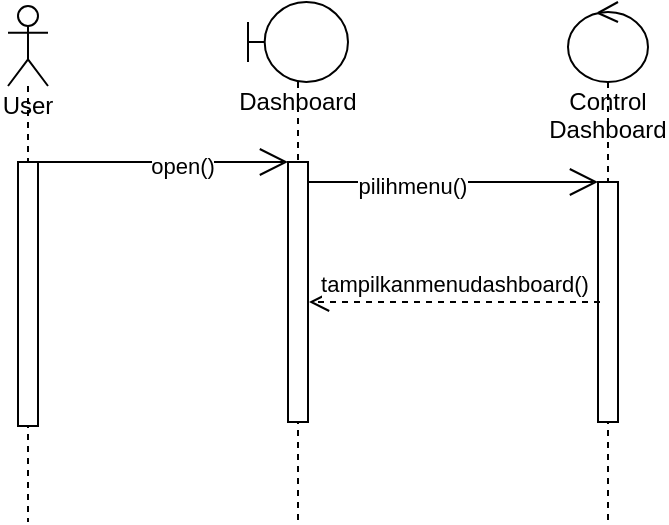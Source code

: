 <mxfile version="20.5.3" type="device"><diagram id="kgpKYQtTHZ0yAKxKKP6v" name="Page-1"><mxGraphModel dx="868" dy="425" grid="1" gridSize="10" guides="1" tooltips="1" connect="1" arrows="1" fold="1" page="1" pageScale="1" pageWidth="850" pageHeight="1100" math="0" shadow="0"><root><mxCell id="0"/><mxCell id="1" parent="0"/><mxCell id="w7BgeRweg68IXiRD4XFz-1" value="User" style="shape=umlLifeline;participant=umlActor;perimeter=lifelinePerimeter;whiteSpace=wrap;html=1;container=1;collapsible=0;recursiveResize=0;verticalAlign=top;spacingTop=36;outlineConnect=0;" parent="1" vertex="1"><mxGeometry x="190" y="132" width="20" height="258" as="geometry"/></mxCell><mxCell id="w7BgeRweg68IXiRD4XFz-6" value="" style="html=1;points=[];perimeter=orthogonalPerimeter;" parent="w7BgeRweg68IXiRD4XFz-1" vertex="1"><mxGeometry x="5" y="78" width="10" height="132" as="geometry"/></mxCell><mxCell id="w7BgeRweg68IXiRD4XFz-2" value="Dashboard" style="shape=umlLifeline;participant=umlBoundary;perimeter=lifelinePerimeter;whiteSpace=wrap;html=1;container=1;collapsible=0;recursiveResize=0;verticalAlign=top;spacingTop=36;outlineConnect=0;" parent="1" vertex="1"><mxGeometry x="310" y="130" width="50" height="260" as="geometry"/></mxCell><mxCell id="w7BgeRweg68IXiRD4XFz-9" value="" style="html=1;points=[];perimeter=orthogonalPerimeter;" parent="w7BgeRweg68IXiRD4XFz-2" vertex="1"><mxGeometry x="20" y="80" width="10" height="130" as="geometry"/></mxCell><mxCell id="w7BgeRweg68IXiRD4XFz-11" value="" style="endArrow=open;endFill=1;endSize=12;html=1;rounded=0;" parent="w7BgeRweg68IXiRD4XFz-2" edge="1"><mxGeometry width="160" relative="1" as="geometry"><mxPoint x="-110" y="80" as="sourcePoint"/><mxPoint x="20" y="80" as="targetPoint"/></mxGeometry></mxCell><mxCell id="w7BgeRweg68IXiRD4XFz-12" value="open()" style="edgeLabel;html=1;align=center;verticalAlign=middle;resizable=0;points=[];" parent="w7BgeRweg68IXiRD4XFz-11" vertex="1" connectable="0"><mxGeometry x="0.185" y="-2" relative="1" as="geometry"><mxPoint as="offset"/></mxGeometry></mxCell><mxCell id="w7BgeRweg68IXiRD4XFz-8" value="Control Dashboard" style="shape=umlLifeline;participant=umlControl;perimeter=lifelinePerimeter;whiteSpace=wrap;html=1;container=1;collapsible=0;recursiveResize=0;verticalAlign=top;spacingTop=36;outlineConnect=0;" parent="1" vertex="1"><mxGeometry x="470" y="130" width="40" height="260" as="geometry"/></mxCell><mxCell id="w7BgeRweg68IXiRD4XFz-14" value="" style="html=1;points=[];perimeter=orthogonalPerimeter;" parent="w7BgeRweg68IXiRD4XFz-8" vertex="1"><mxGeometry x="15" y="90" width="10" height="120" as="geometry"/></mxCell><mxCell id="w7BgeRweg68IXiRD4XFz-13" value="" style="endArrow=open;endFill=1;endSize=12;html=1;rounded=0;" parent="1" target="w7BgeRweg68IXiRD4XFz-14" edge="1"><mxGeometry width="160" relative="1" as="geometry"><mxPoint x="340" y="220" as="sourcePoint"/><mxPoint x="460" y="220" as="targetPoint"/></mxGeometry></mxCell><mxCell id="w7BgeRweg68IXiRD4XFz-18" value="pilihmenu()" style="edgeLabel;html=1;align=center;verticalAlign=middle;resizable=0;points=[];" parent="w7BgeRweg68IXiRD4XFz-13" vertex="1" connectable="0"><mxGeometry x="-0.283" y="-2" relative="1" as="geometry"><mxPoint as="offset"/></mxGeometry></mxCell><mxCell id="w7BgeRweg68IXiRD4XFz-23" value="tampilkanmenudashboard()" style="html=1;verticalAlign=bottom;endArrow=open;dashed=1;endSize=8;rounded=0;" parent="1" edge="1"><mxGeometry relative="1" as="geometry"><mxPoint x="486" y="280" as="sourcePoint"/><mxPoint x="340.5" y="280" as="targetPoint"/></mxGeometry></mxCell></root></mxGraphModel></diagram></mxfile>